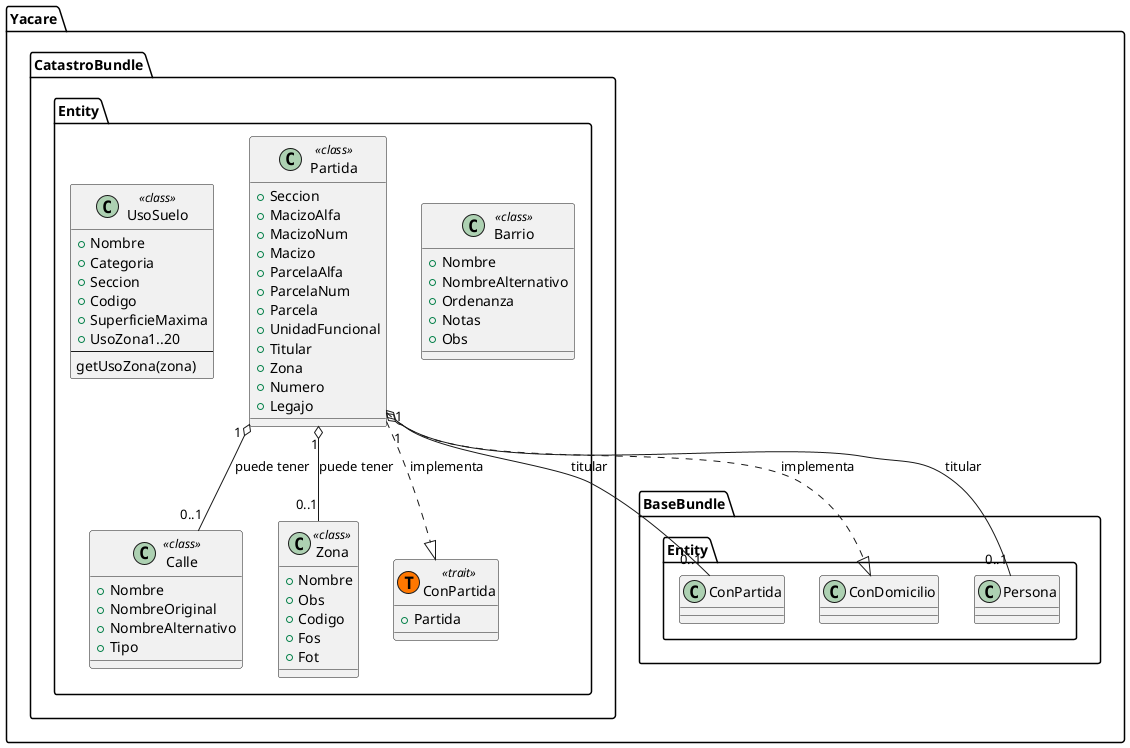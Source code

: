 @startuml

namespace Yacare.CatastroBundle.Entity  {
	class Calle <<class>> {
		+Nombre
		+NombreOriginal
		+NombreAlternativo
		+Tipo
	}

	class Barrio <<class>> {
		+Nombre
		+NombreAlternativo
		+Ordenanza
		+Notas
		+Obs
	}
	
	class Partida <<class>> {
		+Seccion
		+MacizoAlfa
		+MacizoNum
		+Macizo
		+ParcelaAlfa
		+ParcelaNum
		+Parcela
		+UnidadFuncional
		+Titular
		+Zona
		+Numero
		+Legajo
	}
	
	class UsoSuelo <<class>> {
		+Nombre
		+Categoria
		+Seccion
		+Codigo
		+SuperficieMaxima
		+UsoZona1..20
		--
		getUsoZona(zona)
	}
	
	class Zona <<class>> {
		+Nombre
		+Obs
		+Codigo
		+Fos
		+Fot
	}
	class ConPartida <<(T,#FF7700) trait>> {
		+Partida
		
	}
	Yacare.CatastroBundle.Entity.Partida "1" o-- "0..1" Yacare.BaseBundle.Entity.ConPartida : titular
	Yacare.CatastroBundle.Entity.Partida ..|> Yacare.BaseBundle.Entity.ConDomicilio : implementa
	Yacare.CatastroBundle.Entity.Partida ..|> Yacare.CatastroBundle.Entity.ConPartida : implementa
	Yacare.CatastroBundle.Entity.Partida "1" o-- "0..1" Yacare.BaseBundle.Entity.Persona : titular
	Yacare.CatastroBundle.Entity.Partida "1" o-- "0..1" Calle : puede tener
	Yacare.CatastroBundle.Entity.Partida "1" o-- "0..1" Zona : puede tener	
}


@enduml
